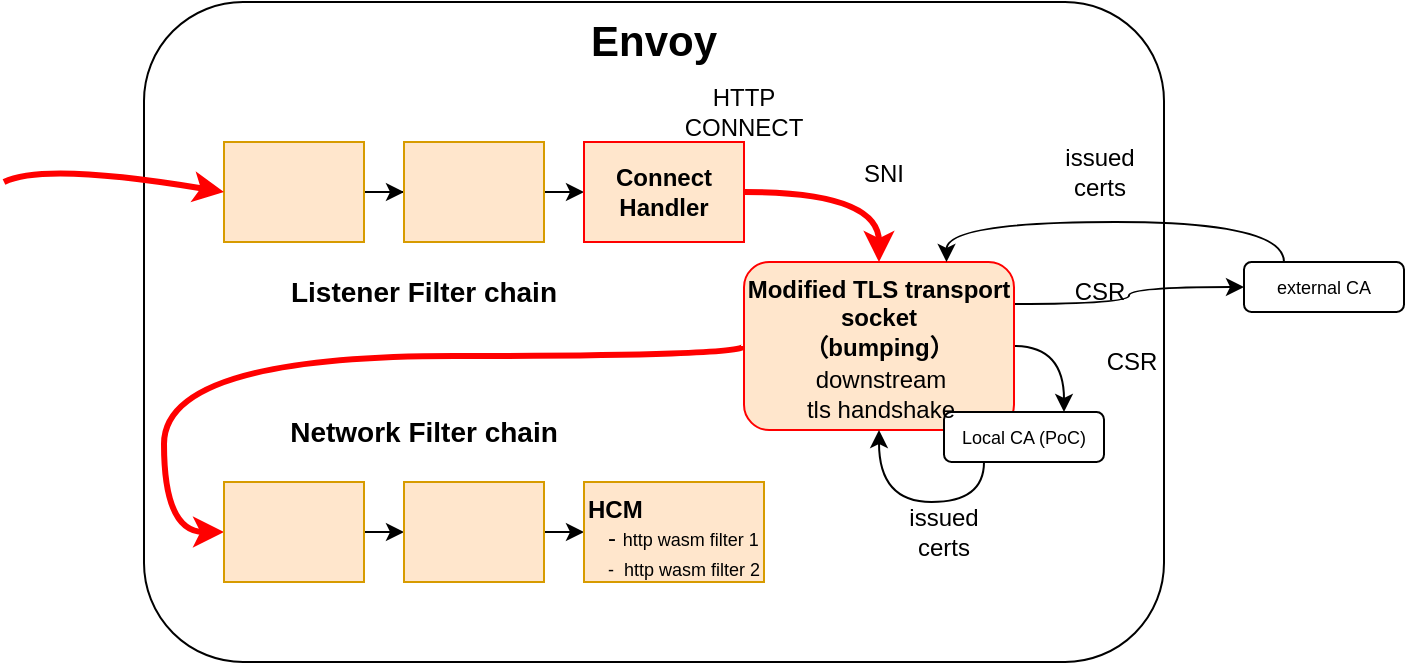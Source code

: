 <mxfile version="17.4.4" type="github">
  <diagram id="60q7-NIE08-aZMrnNN0B" name="Page-1">
    <mxGraphModel dx="1422" dy="762" grid="1" gridSize="10" guides="1" tooltips="1" connect="1" arrows="1" fold="1" page="1" pageScale="1" pageWidth="600" pageHeight="450" math="0" shadow="0">
      <root>
        <mxCell id="0" />
        <mxCell id="1" parent="0" />
        <mxCell id="sZKfOWtP_SYuCD7-VU7d-4" value="&lt;font style=&quot;font-size: 21px&quot;&gt;&lt;b&gt;Envoy&lt;/b&gt;&lt;/font&gt;" style="rounded=1;whiteSpace=wrap;html=1;strokeColor=#000000;verticalAlign=top;" parent="1" vertex="1">
          <mxGeometry x="80" y="20" width="510" height="330" as="geometry" />
        </mxCell>
        <mxCell id="sZKfOWtP_SYuCD7-VU7d-10" style="edgeStyle=orthogonalEdgeStyle;rounded=0;orthogonalLoop=1;jettySize=auto;html=1;exitX=1;exitY=0.5;exitDx=0;exitDy=0;" parent="1" source="sZKfOWtP_SYuCD7-VU7d-5" target="sZKfOWtP_SYuCD7-VU7d-7" edge="1">
          <mxGeometry relative="1" as="geometry" />
        </mxCell>
        <mxCell id="sZKfOWtP_SYuCD7-VU7d-5" value="" style="rounded=0;whiteSpace=wrap;html=1;strokeColor=#d79b00;fillColor=#ffe6cc;" parent="1" vertex="1">
          <mxGeometry x="120" y="90" width="70" height="50" as="geometry" />
        </mxCell>
        <mxCell id="sZKfOWtP_SYuCD7-VU7d-12" style="edgeStyle=orthogonalEdgeStyle;rounded=0;orthogonalLoop=1;jettySize=auto;html=1;exitX=1;exitY=0.5;exitDx=0;exitDy=0;" parent="1" source="sZKfOWtP_SYuCD7-VU7d-7" edge="1">
          <mxGeometry relative="1" as="geometry">
            <mxPoint x="300" y="115" as="targetPoint" />
          </mxGeometry>
        </mxCell>
        <mxCell id="sZKfOWtP_SYuCD7-VU7d-7" value="" style="rounded=0;whiteSpace=wrap;html=1;strokeColor=#d79b00;fillColor=#ffe6cc;" parent="1" vertex="1">
          <mxGeometry x="210" y="90" width="70" height="50" as="geometry" />
        </mxCell>
        <mxCell id="sZKfOWtP_SYuCD7-VU7d-8" value="" style="curved=1;endArrow=classic;html=1;rounded=0;entryX=0;entryY=0.5;entryDx=0;entryDy=0;strokeColor=#FF0000;strokeWidth=3;" parent="1" target="sZKfOWtP_SYuCD7-VU7d-5" edge="1">
          <mxGeometry width="50" height="50" relative="1" as="geometry">
            <mxPoint x="10" y="110" as="sourcePoint" />
            <mxPoint x="50" y="100" as="targetPoint" />
            <Array as="points">
              <mxPoint x="30" y="100" />
            </Array>
          </mxGeometry>
        </mxCell>
        <mxCell id="sZKfOWtP_SYuCD7-VU7d-19" style="edgeStyle=orthogonalEdgeStyle;rounded=0;orthogonalLoop=1;jettySize=auto;html=1;exitX=1;exitY=0.5;exitDx=0;exitDy=0;entryX=0.5;entryY=0;entryDx=0;entryDy=0;fontSize=9;curved=1;strokeWidth=3;strokeColor=#FF0000;" parent="1" source="sZKfOWtP_SYuCD7-VU7d-2" target="sZKfOWtP_SYuCD7-VU7d-3" edge="1">
          <mxGeometry relative="1" as="geometry" />
        </mxCell>
        <mxCell id="sZKfOWtP_SYuCD7-VU7d-2" value="&lt;b&gt;Connect Handler&lt;/b&gt;" style="rounded=0;whiteSpace=wrap;html=1;fillColor=#ffe6cc;strokeColor=#FF0000;" parent="1" vertex="1">
          <mxGeometry x="300" y="90" width="80" height="50" as="geometry" />
        </mxCell>
        <mxCell id="sZKfOWtP_SYuCD7-VU7d-20" style="edgeStyle=orthogonalEdgeStyle;curved=1;rounded=0;orthogonalLoop=1;jettySize=auto;html=1;exitX=0;exitY=0.5;exitDx=0;exitDy=0;entryX=0;entryY=0.5;entryDx=0;entryDy=0;fontSize=9;strokeWidth=3;strokeColor=#FF0000;" parent="1" source="sZKfOWtP_SYuCD7-VU7d-3" target="sZKfOWtP_SYuCD7-VU7d-14" edge="1">
          <mxGeometry relative="1" as="geometry">
            <Array as="points">
              <mxPoint x="90" y="197" />
              <mxPoint x="90" y="285" />
            </Array>
          </mxGeometry>
        </mxCell>
        <mxCell id="sZKfOWtP_SYuCD7-VU7d-26" style="edgeStyle=orthogonalEdgeStyle;curved=1;rounded=0;orthogonalLoop=1;jettySize=auto;html=1;exitX=1;exitY=0.5;exitDx=0;exitDy=0;entryX=0.75;entryY=0;entryDx=0;entryDy=0;fontSize=9;" parent="1" source="sZKfOWtP_SYuCD7-VU7d-3" target="sZKfOWtP_SYuCD7-VU7d-24" edge="1">
          <mxGeometry relative="1" as="geometry" />
        </mxCell>
        <mxCell id="sZKfOWtP_SYuCD7-VU7d-27" style="edgeStyle=orthogonalEdgeStyle;curved=1;rounded=0;orthogonalLoop=1;jettySize=auto;html=1;exitX=1;exitY=0.25;exitDx=0;exitDy=0;entryX=0;entryY=0.5;entryDx=0;entryDy=0;fontSize=9;" parent="1" source="sZKfOWtP_SYuCD7-VU7d-3" target="sZKfOWtP_SYuCD7-VU7d-25" edge="1">
          <mxGeometry relative="1" as="geometry" />
        </mxCell>
        <mxCell id="sZKfOWtP_SYuCD7-VU7d-3" value="&lt;b&gt;Modified TLS transport socket&lt;br&gt;（bumping）&lt;br&gt;&lt;/b&gt;" style="rounded=1;whiteSpace=wrap;html=1;fillColor=#ffe6cc;strokeColor=#FF0000;verticalAlign=top;" parent="1" vertex="1">
          <mxGeometry x="380" y="150" width="135" height="84" as="geometry" />
        </mxCell>
        <mxCell id="sZKfOWtP_SYuCD7-VU7d-21" style="edgeStyle=orthogonalEdgeStyle;curved=1;rounded=0;orthogonalLoop=1;jettySize=auto;html=1;exitX=1;exitY=0.5;exitDx=0;exitDy=0;entryX=0;entryY=0.5;entryDx=0;entryDy=0;fontSize=9;" parent="1" source="sZKfOWtP_SYuCD7-VU7d-14" target="sZKfOWtP_SYuCD7-VU7d-15" edge="1">
          <mxGeometry relative="1" as="geometry" />
        </mxCell>
        <mxCell id="sZKfOWtP_SYuCD7-VU7d-14" value="" style="rounded=0;whiteSpace=wrap;html=1;strokeColor=#d79b00;fillColor=#ffe6cc;" parent="1" vertex="1">
          <mxGeometry x="120" y="260" width="70" height="50" as="geometry" />
        </mxCell>
        <mxCell id="sZKfOWtP_SYuCD7-VU7d-22" style="edgeStyle=orthogonalEdgeStyle;curved=1;rounded=0;orthogonalLoop=1;jettySize=auto;html=1;exitX=1;exitY=0.5;exitDx=0;exitDy=0;entryX=0;entryY=0.5;entryDx=0;entryDy=0;fontSize=9;" parent="1" source="sZKfOWtP_SYuCD7-VU7d-15" target="sZKfOWtP_SYuCD7-VU7d-16" edge="1">
          <mxGeometry relative="1" as="geometry" />
        </mxCell>
        <mxCell id="sZKfOWtP_SYuCD7-VU7d-15" value="" style="rounded=0;whiteSpace=wrap;html=1;strokeColor=#d79b00;fillColor=#ffe6cc;" parent="1" vertex="1">
          <mxGeometry x="210" y="260" width="70" height="50" as="geometry" />
        </mxCell>
        <mxCell id="sZKfOWtP_SYuCD7-VU7d-16" value="&lt;b&gt;HCM&lt;br&gt;&amp;nbsp; &amp;nbsp;&lt;/b&gt;-&amp;nbsp;&lt;font style=&quot;font-size: 9px&quot;&gt;http wasm filter 1&lt;br&gt;&amp;nbsp; &amp;nbsp; -&amp;nbsp; http wasm filter 2&lt;br&gt;&lt;/font&gt;" style="rounded=0;whiteSpace=wrap;html=1;strokeColor=#d79b00;fillColor=#ffe6cc;align=left;verticalAlign=top;" parent="1" vertex="1">
          <mxGeometry x="300" y="260" width="90" height="50" as="geometry" />
        </mxCell>
        <mxCell id="sZKfOWtP_SYuCD7-VU7d-17" value="&lt;b&gt;&lt;font style=&quot;font-size: 14px&quot;&gt;Listener Filter chain&lt;/font&gt;&lt;/b&gt;" style="text;html=1;strokeColor=none;fillColor=none;align=center;verticalAlign=middle;whiteSpace=wrap;rounded=0;" parent="1" vertex="1">
          <mxGeometry x="150" y="150" width="140" height="30" as="geometry" />
        </mxCell>
        <mxCell id="sZKfOWtP_SYuCD7-VU7d-18" value="&lt;b&gt;&lt;font style=&quot;font-size: 14px&quot;&gt;Network Filter chain&lt;/font&gt;&lt;/b&gt;" style="text;html=1;strokeColor=none;fillColor=none;align=center;verticalAlign=middle;whiteSpace=wrap;rounded=0;" parent="1" vertex="1">
          <mxGeometry x="150" y="220" width="140" height="30" as="geometry" />
        </mxCell>
        <mxCell id="sZKfOWtP_SYuCD7-VU7d-28" style="edgeStyle=orthogonalEdgeStyle;curved=1;rounded=0;orthogonalLoop=1;jettySize=auto;html=1;exitX=0.25;exitY=1;exitDx=0;exitDy=0;entryX=0.5;entryY=1;entryDx=0;entryDy=0;fontSize=9;" parent="1" source="sZKfOWtP_SYuCD7-VU7d-24" target="sZKfOWtP_SYuCD7-VU7d-3" edge="1">
          <mxGeometry relative="1" as="geometry" />
        </mxCell>
        <mxCell id="sZKfOWtP_SYuCD7-VU7d-24" value="Local CA (PoC)" style="rounded=1;whiteSpace=wrap;html=1;fontSize=9;strokeColor=#000000;" parent="1" vertex="1">
          <mxGeometry x="480" y="225" width="80" height="25" as="geometry" />
        </mxCell>
        <mxCell id="sZKfOWtP_SYuCD7-VU7d-31" style="edgeStyle=orthogonalEdgeStyle;curved=1;rounded=0;orthogonalLoop=1;jettySize=auto;html=1;exitX=0.25;exitY=0;exitDx=0;exitDy=0;entryX=0.75;entryY=0;entryDx=0;entryDy=0;fontSize=12;" parent="1" source="sZKfOWtP_SYuCD7-VU7d-25" target="sZKfOWtP_SYuCD7-VU7d-3" edge="1">
          <mxGeometry relative="1" as="geometry" />
        </mxCell>
        <mxCell id="sZKfOWtP_SYuCD7-VU7d-25" value="external CA" style="rounded=1;whiteSpace=wrap;html=1;fontSize=9;strokeColor=#000000;" parent="1" vertex="1">
          <mxGeometry x="630" y="150" width="80" height="25" as="geometry" />
        </mxCell>
        <mxCell id="sZKfOWtP_SYuCD7-VU7d-29" value="&lt;font style=&quot;font-size: 12px&quot;&gt;CSR&lt;/font&gt;" style="text;html=1;strokeColor=none;fillColor=none;align=center;verticalAlign=middle;whiteSpace=wrap;rounded=0;fontSize=9;" parent="1" vertex="1">
          <mxGeometry x="528" y="150" width="60" height="30" as="geometry" />
        </mxCell>
        <mxCell id="sZKfOWtP_SYuCD7-VU7d-30" value="&lt;font style=&quot;font-size: 12px&quot;&gt;CSR&lt;/font&gt;" style="text;html=1;strokeColor=none;fillColor=none;align=center;verticalAlign=middle;whiteSpace=wrap;rounded=0;fontSize=9;" parent="1" vertex="1">
          <mxGeometry x="549" y="190" width="50" height="20" as="geometry" />
        </mxCell>
        <mxCell id="sZKfOWtP_SYuCD7-VU7d-32" value="issued certs" style="text;html=1;strokeColor=none;fillColor=none;align=center;verticalAlign=middle;whiteSpace=wrap;rounded=0;fontSize=12;" parent="1" vertex="1">
          <mxGeometry x="528" y="90" width="60" height="30" as="geometry" />
        </mxCell>
        <mxCell id="sZKfOWtP_SYuCD7-VU7d-33" value="issued certs" style="text;html=1;strokeColor=none;fillColor=none;align=center;verticalAlign=middle;whiteSpace=wrap;rounded=0;fontSize=12;" parent="1" vertex="1">
          <mxGeometry x="450" y="270" width="60" height="30" as="geometry" />
        </mxCell>
        <mxCell id="wMyDExEUzk27KuXFRwfo-3" value="" style="shape=image;html=1;verticalAlign=top;verticalLabelPosition=bottom;labelBackgroundColor=#ffffff;imageAspect=0;aspect=fixed;image=https://cdn0.iconfinder.com/data/icons/phosphor-regular-vol-3/256/number-circle-one-128.png" vertex="1" parent="1">
          <mxGeometry x="330.5" y="65.5" width="19" height="19" as="geometry" />
        </mxCell>
        <mxCell id="wMyDExEUzk27KuXFRwfo-4" value="" style="shape=image;html=1;verticalAlign=top;verticalLabelPosition=bottom;labelBackgroundColor=#ffffff;imageAspect=0;aspect=fixed;image=https://cdn0.iconfinder.com/data/icons/phosphor-regular-vol-3/256/number-circle-two-128.png" vertex="1" parent="1">
          <mxGeometry x="420" y="96" width="18" height="18" as="geometry" />
        </mxCell>
        <mxCell id="wMyDExEUzk27KuXFRwfo-5" value="HTTP CONNECT" style="text;html=1;strokeColor=none;fillColor=none;align=center;verticalAlign=middle;whiteSpace=wrap;rounded=0;" vertex="1" parent="1">
          <mxGeometry x="350" y="60" width="60" height="30" as="geometry" />
        </mxCell>
        <mxCell id="wMyDExEUzk27KuXFRwfo-6" value="SNI" style="text;html=1;strokeColor=none;fillColor=none;align=left;verticalAlign=middle;whiteSpace=wrap;rounded=0;" vertex="1" parent="1">
          <mxGeometry x="438" y="91" width="60" height="30" as="geometry" />
        </mxCell>
        <mxCell id="wMyDExEUzk27KuXFRwfo-7" value="" style="shape=image;html=1;verticalAlign=top;verticalLabelPosition=bottom;labelBackgroundColor=#ffffff;imageAspect=0;aspect=fixed;image=https://cdn0.iconfinder.com/data/icons/phosphor-regular-vol-3/256/number-circle-three-128.png" vertex="1" parent="1">
          <mxGeometry x="542" y="192" width="18" height="18" as="geometry" />
        </mxCell>
        <mxCell id="wMyDExEUzk27KuXFRwfo-8" value="" style="shape=image;html=1;verticalAlign=top;verticalLabelPosition=bottom;labelBackgroundColor=#ffffff;imageAspect=0;aspect=fixed;image=https://cdn0.iconfinder.com/data/icons/phosphor-regular-vol-3/256/number-circle-four-128.png" vertex="1" parent="1">
          <mxGeometry x="443.5" y="276" width="18" height="18" as="geometry" />
        </mxCell>
        <mxCell id="wMyDExEUzk27KuXFRwfo-9" value="" style="shape=image;html=1;verticalAlign=top;verticalLabelPosition=bottom;labelBackgroundColor=#ffffff;imageAspect=0;aspect=fixed;image=https://cdn0.iconfinder.com/data/icons/phosphor-regular-vol-3/256/number-circle-five-128.png" vertex="1" parent="1">
          <mxGeometry x="390" y="207" width="18" height="18" as="geometry" />
        </mxCell>
        <mxCell id="wMyDExEUzk27KuXFRwfo-10" value="downstream tls handshake" style="text;html=1;strokeColor=none;fillColor=none;align=center;verticalAlign=middle;whiteSpace=wrap;rounded=0;" vertex="1" parent="1">
          <mxGeometry x="408" y="201" width="81" height="30" as="geometry" />
        </mxCell>
      </root>
    </mxGraphModel>
  </diagram>
</mxfile>
